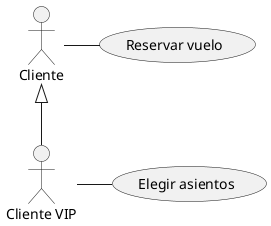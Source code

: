 @startuml

:Cliente: -right- (Reservar vuelo)
:Cliente VIP: -right- (Elegir asientos)
:Cliente VIP: -up-|> :Cliente:

@enduml